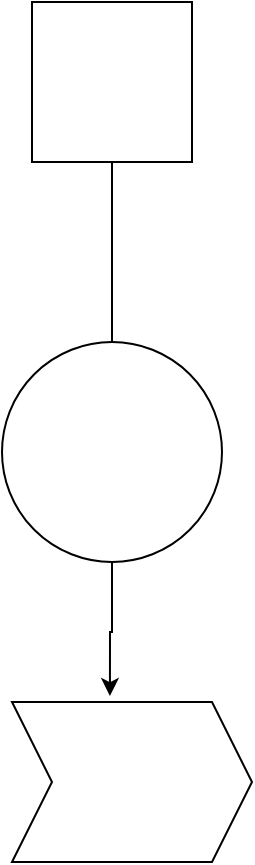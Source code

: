 <mxfile version="16.2.2" type="github">
  <diagram id="ENl8mLboIaWogoL0URa8" name="Page-1">
    <mxGraphModel dx="1298" dy="866" grid="1" gridSize="10" guides="1" tooltips="1" connect="1" arrows="1" fold="1" page="1" pageScale="1" pageWidth="827" pageHeight="1169" math="0" shadow="0">
      <root>
        <mxCell id="0" />
        <mxCell id="1" parent="0" />
        <mxCell id="4f29V1K0DFL2n9BiHy71-2" style="edgeStyle=orthogonalEdgeStyle;rounded=0;orthogonalLoop=1;jettySize=auto;html=1;exitX=0.5;exitY=1;exitDx=0;exitDy=0;" parent="1" source="4f29V1K0DFL2n9BiHy71-1" edge="1">
          <mxGeometry relative="1" as="geometry">
            <mxPoint x="440" y="460" as="targetPoint" />
          </mxGeometry>
        </mxCell>
        <mxCell id="4f29V1K0DFL2n9BiHy71-1" value="" style="whiteSpace=wrap;html=1;aspect=fixed;" parent="1" vertex="1">
          <mxGeometry x="400" y="260" width="80" height="80" as="geometry" />
        </mxCell>
        <mxCell id="Xbk4Tlp74qiCX25_B9LT-2" style="edgeStyle=orthogonalEdgeStyle;rounded=0;orthogonalLoop=1;jettySize=auto;html=1;entryX=0.408;entryY=-0.037;entryDx=0;entryDy=0;entryPerimeter=0;" edge="1" parent="1" source="4f29V1K0DFL2n9BiHy71-3" target="Xbk4Tlp74qiCX25_B9LT-1">
          <mxGeometry relative="1" as="geometry" />
        </mxCell>
        <mxCell id="4f29V1K0DFL2n9BiHy71-3" value="" style="ellipse;whiteSpace=wrap;html=1;aspect=fixed;" parent="1" vertex="1">
          <mxGeometry x="385" y="430" width="110" height="110" as="geometry" />
        </mxCell>
        <mxCell id="Xbk4Tlp74qiCX25_B9LT-1" value="" style="shape=step;perimeter=stepPerimeter;whiteSpace=wrap;html=1;fixedSize=1;" vertex="1" parent="1">
          <mxGeometry x="390" y="610" width="120" height="80" as="geometry" />
        </mxCell>
      </root>
    </mxGraphModel>
  </diagram>
</mxfile>
